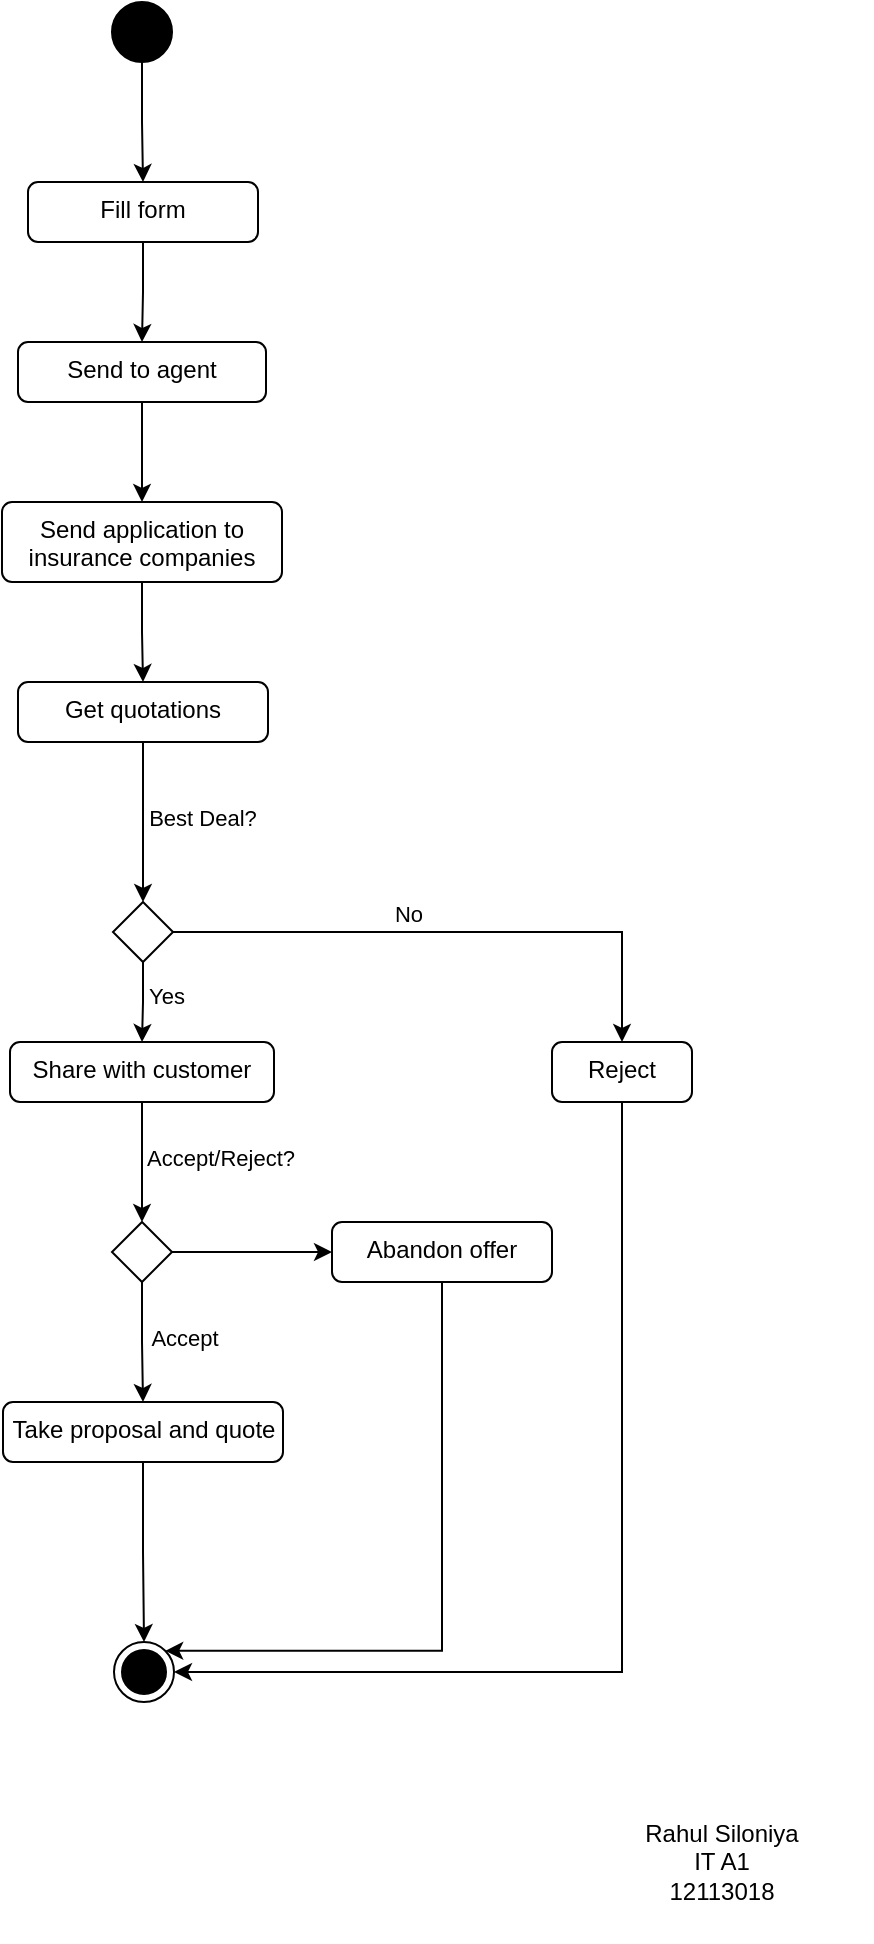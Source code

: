 <mxfile version="21.7.5" type="device">
  <diagram name="Page-1" id="0fA8ml8_20Uv16nNUi4D">
    <mxGraphModel dx="1021" dy="605" grid="1" gridSize="10" guides="1" tooltips="1" connect="1" arrows="1" fold="1" page="1" pageScale="1" pageWidth="850" pageHeight="1100" math="0" shadow="0">
      <root>
        <mxCell id="0" />
        <mxCell id="1" parent="0" />
        <mxCell id="pqfJO1aBag-DY2ZZ6nMy-3" style="edgeStyle=orthogonalEdgeStyle;rounded=0;orthogonalLoop=1;jettySize=auto;html=1;exitX=0.5;exitY=1;exitDx=0;exitDy=0;" edge="1" parent="1" source="pqfJO1aBag-DY2ZZ6nMy-1" target="pqfJO1aBag-DY2ZZ6nMy-2">
          <mxGeometry relative="1" as="geometry" />
        </mxCell>
        <mxCell id="pqfJO1aBag-DY2ZZ6nMy-1" value="" style="ellipse;fillColor=strokeColor;html=1;" vertex="1" parent="1">
          <mxGeometry x="410" y="80" width="30" height="30" as="geometry" />
        </mxCell>
        <mxCell id="pqfJO1aBag-DY2ZZ6nMy-5" style="edgeStyle=orthogonalEdgeStyle;rounded=0;orthogonalLoop=1;jettySize=auto;html=1;exitX=0.5;exitY=1;exitDx=0;exitDy=0;entryX=0.5;entryY=0;entryDx=0;entryDy=0;" edge="1" parent="1" source="pqfJO1aBag-DY2ZZ6nMy-2" target="pqfJO1aBag-DY2ZZ6nMy-4">
          <mxGeometry relative="1" as="geometry" />
        </mxCell>
        <mxCell id="pqfJO1aBag-DY2ZZ6nMy-2" value="Fill form" style="html=1;align=center;verticalAlign=top;rounded=1;absoluteArcSize=1;arcSize=10;dashed=0;whiteSpace=wrap;" vertex="1" parent="1">
          <mxGeometry x="368" y="170" width="115" height="30" as="geometry" />
        </mxCell>
        <mxCell id="pqfJO1aBag-DY2ZZ6nMy-7" style="edgeStyle=orthogonalEdgeStyle;rounded=0;orthogonalLoop=1;jettySize=auto;html=1;exitX=0.5;exitY=1;exitDx=0;exitDy=0;" edge="1" parent="1" source="pqfJO1aBag-DY2ZZ6nMy-4" target="pqfJO1aBag-DY2ZZ6nMy-6">
          <mxGeometry relative="1" as="geometry" />
        </mxCell>
        <mxCell id="pqfJO1aBag-DY2ZZ6nMy-4" value="Send to agent" style="html=1;align=center;verticalAlign=top;rounded=1;absoluteArcSize=1;arcSize=10;dashed=0;whiteSpace=wrap;" vertex="1" parent="1">
          <mxGeometry x="363" y="250" width="124" height="30" as="geometry" />
        </mxCell>
        <mxCell id="pqfJO1aBag-DY2ZZ6nMy-9" style="edgeStyle=orthogonalEdgeStyle;rounded=0;orthogonalLoop=1;jettySize=auto;html=1;exitX=0.5;exitY=1;exitDx=0;exitDy=0;" edge="1" parent="1" source="pqfJO1aBag-DY2ZZ6nMy-6" target="pqfJO1aBag-DY2ZZ6nMy-8">
          <mxGeometry relative="1" as="geometry" />
        </mxCell>
        <mxCell id="pqfJO1aBag-DY2ZZ6nMy-6" value="Send application to insurance companies" style="html=1;align=center;verticalAlign=top;rounded=1;absoluteArcSize=1;arcSize=10;dashed=0;whiteSpace=wrap;" vertex="1" parent="1">
          <mxGeometry x="355" y="330" width="140" height="40" as="geometry" />
        </mxCell>
        <mxCell id="pqfJO1aBag-DY2ZZ6nMy-11" style="edgeStyle=orthogonalEdgeStyle;rounded=0;orthogonalLoop=1;jettySize=auto;html=1;exitX=0.5;exitY=1;exitDx=0;exitDy=0;entryX=0.5;entryY=0;entryDx=0;entryDy=0;" edge="1" parent="1" source="pqfJO1aBag-DY2ZZ6nMy-8" target="pqfJO1aBag-DY2ZZ6nMy-10">
          <mxGeometry relative="1" as="geometry" />
        </mxCell>
        <mxCell id="pqfJO1aBag-DY2ZZ6nMy-12" value="Best Deal?" style="edgeLabel;html=1;align=center;verticalAlign=middle;resizable=0;points=[];" vertex="1" connectable="0" parent="pqfJO1aBag-DY2ZZ6nMy-11">
          <mxGeometry x="0.209" y="-1" relative="1" as="geometry">
            <mxPoint x="30" y="-11" as="offset" />
          </mxGeometry>
        </mxCell>
        <mxCell id="pqfJO1aBag-DY2ZZ6nMy-8" value="Get quotations" style="html=1;align=center;verticalAlign=top;rounded=1;absoluteArcSize=1;arcSize=10;dashed=0;whiteSpace=wrap;" vertex="1" parent="1">
          <mxGeometry x="363" y="420" width="125" height="30" as="geometry" />
        </mxCell>
        <mxCell id="pqfJO1aBag-DY2ZZ6nMy-15" style="edgeStyle=orthogonalEdgeStyle;rounded=0;orthogonalLoop=1;jettySize=auto;html=1;exitX=0.5;exitY=1;exitDx=0;exitDy=0;" edge="1" parent="1" source="pqfJO1aBag-DY2ZZ6nMy-10" target="pqfJO1aBag-DY2ZZ6nMy-14">
          <mxGeometry relative="1" as="geometry" />
        </mxCell>
        <mxCell id="pqfJO1aBag-DY2ZZ6nMy-16" value="Yes" style="edgeLabel;html=1;align=center;verticalAlign=middle;resizable=0;points=[];" vertex="1" connectable="0" parent="pqfJO1aBag-DY2ZZ6nMy-15">
          <mxGeometry x="-0.175" y="-1" relative="1" as="geometry">
            <mxPoint x="12" as="offset" />
          </mxGeometry>
        </mxCell>
        <mxCell id="pqfJO1aBag-DY2ZZ6nMy-18" style="edgeStyle=orthogonalEdgeStyle;rounded=0;orthogonalLoop=1;jettySize=auto;html=1;exitX=1;exitY=0.5;exitDx=0;exitDy=0;entryX=0.5;entryY=0;entryDx=0;entryDy=0;" edge="1" parent="1" source="pqfJO1aBag-DY2ZZ6nMy-10" target="pqfJO1aBag-DY2ZZ6nMy-17">
          <mxGeometry relative="1" as="geometry" />
        </mxCell>
        <mxCell id="pqfJO1aBag-DY2ZZ6nMy-19" value="No" style="edgeLabel;html=1;align=center;verticalAlign=middle;resizable=0;points=[];" vertex="1" connectable="0" parent="pqfJO1aBag-DY2ZZ6nMy-18">
          <mxGeometry x="0.034" relative="1" as="geometry">
            <mxPoint x="-27" y="-9" as="offset" />
          </mxGeometry>
        </mxCell>
        <mxCell id="pqfJO1aBag-DY2ZZ6nMy-10" value="" style="rhombus;" vertex="1" parent="1">
          <mxGeometry x="410.5" y="530" width="30" height="30" as="geometry" />
        </mxCell>
        <mxCell id="pqfJO1aBag-DY2ZZ6nMy-23" style="edgeStyle=orthogonalEdgeStyle;rounded=0;orthogonalLoop=1;jettySize=auto;html=1;exitX=0.5;exitY=1;exitDx=0;exitDy=0;entryX=0.5;entryY=0;entryDx=0;entryDy=0;" edge="1" parent="1" source="pqfJO1aBag-DY2ZZ6nMy-14" target="pqfJO1aBag-DY2ZZ6nMy-22">
          <mxGeometry relative="1" as="geometry" />
        </mxCell>
        <mxCell id="pqfJO1aBag-DY2ZZ6nMy-24" value="Accept/Reject?" style="edgeLabel;html=1;align=center;verticalAlign=middle;resizable=0;points=[];" vertex="1" connectable="0" parent="pqfJO1aBag-DY2ZZ6nMy-23">
          <mxGeometry x="-0.264" y="1" relative="1" as="geometry">
            <mxPoint x="38" y="6" as="offset" />
          </mxGeometry>
        </mxCell>
        <mxCell id="pqfJO1aBag-DY2ZZ6nMy-14" value="Share with customer" style="html=1;align=center;verticalAlign=top;rounded=1;absoluteArcSize=1;arcSize=10;dashed=0;whiteSpace=wrap;" vertex="1" parent="1">
          <mxGeometry x="359" y="600" width="132" height="30" as="geometry" />
        </mxCell>
        <mxCell id="pqfJO1aBag-DY2ZZ6nMy-33" style="edgeStyle=orthogonalEdgeStyle;rounded=0;orthogonalLoop=1;jettySize=auto;html=1;exitX=0.5;exitY=1;exitDx=0;exitDy=0;entryX=1;entryY=0.5;entryDx=0;entryDy=0;" edge="1" parent="1" source="pqfJO1aBag-DY2ZZ6nMy-17" target="pqfJO1aBag-DY2ZZ6nMy-30">
          <mxGeometry relative="1" as="geometry" />
        </mxCell>
        <mxCell id="pqfJO1aBag-DY2ZZ6nMy-17" value="Reject" style="html=1;align=center;verticalAlign=top;rounded=1;absoluteArcSize=1;arcSize=10;dashed=0;whiteSpace=wrap;" vertex="1" parent="1">
          <mxGeometry x="630" y="600" width="70" height="30" as="geometry" />
        </mxCell>
        <mxCell id="pqfJO1aBag-DY2ZZ6nMy-26" style="edgeStyle=orthogonalEdgeStyle;rounded=0;orthogonalLoop=1;jettySize=auto;html=1;exitX=0.5;exitY=1;exitDx=0;exitDy=0;entryX=0.5;entryY=0;entryDx=0;entryDy=0;" edge="1" parent="1" source="pqfJO1aBag-DY2ZZ6nMy-22" target="pqfJO1aBag-DY2ZZ6nMy-25">
          <mxGeometry relative="1" as="geometry" />
        </mxCell>
        <mxCell id="pqfJO1aBag-DY2ZZ6nMy-27" value="Accept" style="edgeLabel;html=1;align=center;verticalAlign=middle;resizable=0;points=[];" vertex="1" connectable="0" parent="pqfJO1aBag-DY2ZZ6nMy-26">
          <mxGeometry x="-0.117" relative="1" as="geometry">
            <mxPoint x="21" y="1" as="offset" />
          </mxGeometry>
        </mxCell>
        <mxCell id="pqfJO1aBag-DY2ZZ6nMy-29" style="edgeStyle=orthogonalEdgeStyle;rounded=0;orthogonalLoop=1;jettySize=auto;html=1;exitX=1;exitY=0.5;exitDx=0;exitDy=0;entryX=0;entryY=0.5;entryDx=0;entryDy=0;" edge="1" parent="1" source="pqfJO1aBag-DY2ZZ6nMy-22" target="pqfJO1aBag-DY2ZZ6nMy-28">
          <mxGeometry relative="1" as="geometry" />
        </mxCell>
        <mxCell id="pqfJO1aBag-DY2ZZ6nMy-22" value="" style="rhombus;" vertex="1" parent="1">
          <mxGeometry x="410" y="690" width="30" height="30" as="geometry" />
        </mxCell>
        <mxCell id="pqfJO1aBag-DY2ZZ6nMy-31" style="edgeStyle=orthogonalEdgeStyle;rounded=0;orthogonalLoop=1;jettySize=auto;html=1;exitX=0.5;exitY=1;exitDx=0;exitDy=0;entryX=0.5;entryY=0;entryDx=0;entryDy=0;" edge="1" parent="1" source="pqfJO1aBag-DY2ZZ6nMy-25" target="pqfJO1aBag-DY2ZZ6nMy-30">
          <mxGeometry relative="1" as="geometry" />
        </mxCell>
        <mxCell id="pqfJO1aBag-DY2ZZ6nMy-25" value="Take proposal and quote" style="html=1;align=center;verticalAlign=top;rounded=1;absoluteArcSize=1;arcSize=10;dashed=0;whiteSpace=wrap;" vertex="1" parent="1">
          <mxGeometry x="355.5" y="780" width="140" height="30" as="geometry" />
        </mxCell>
        <mxCell id="pqfJO1aBag-DY2ZZ6nMy-32" style="edgeStyle=orthogonalEdgeStyle;rounded=0;orthogonalLoop=1;jettySize=auto;html=1;exitX=0.5;exitY=1;exitDx=0;exitDy=0;entryX=1;entryY=0;entryDx=0;entryDy=0;" edge="1" parent="1" source="pqfJO1aBag-DY2ZZ6nMy-28" target="pqfJO1aBag-DY2ZZ6nMy-30">
          <mxGeometry relative="1" as="geometry">
            <Array as="points">
              <mxPoint x="575" y="904" />
            </Array>
          </mxGeometry>
        </mxCell>
        <mxCell id="pqfJO1aBag-DY2ZZ6nMy-28" value="Abandon offer" style="html=1;align=center;verticalAlign=top;rounded=1;absoluteArcSize=1;arcSize=10;dashed=0;whiteSpace=wrap;" vertex="1" parent="1">
          <mxGeometry x="520" y="690" width="110" height="30" as="geometry" />
        </mxCell>
        <mxCell id="pqfJO1aBag-DY2ZZ6nMy-30" value="" style="ellipse;html=1;shape=endState;fillColor=strokeColor;" vertex="1" parent="1">
          <mxGeometry x="411" y="900" width="30" height="30" as="geometry" />
        </mxCell>
        <mxCell id="pqfJO1aBag-DY2ZZ6nMy-34" value="Rahul Siloniya&lt;br&gt;IT A1&lt;br&gt;12113018" style="text;html=1;strokeColor=none;fillColor=none;align=center;verticalAlign=middle;whiteSpace=wrap;rounded=0;" vertex="1" parent="1">
          <mxGeometry x="640" y="970" width="150" height="80" as="geometry" />
        </mxCell>
      </root>
    </mxGraphModel>
  </diagram>
</mxfile>
